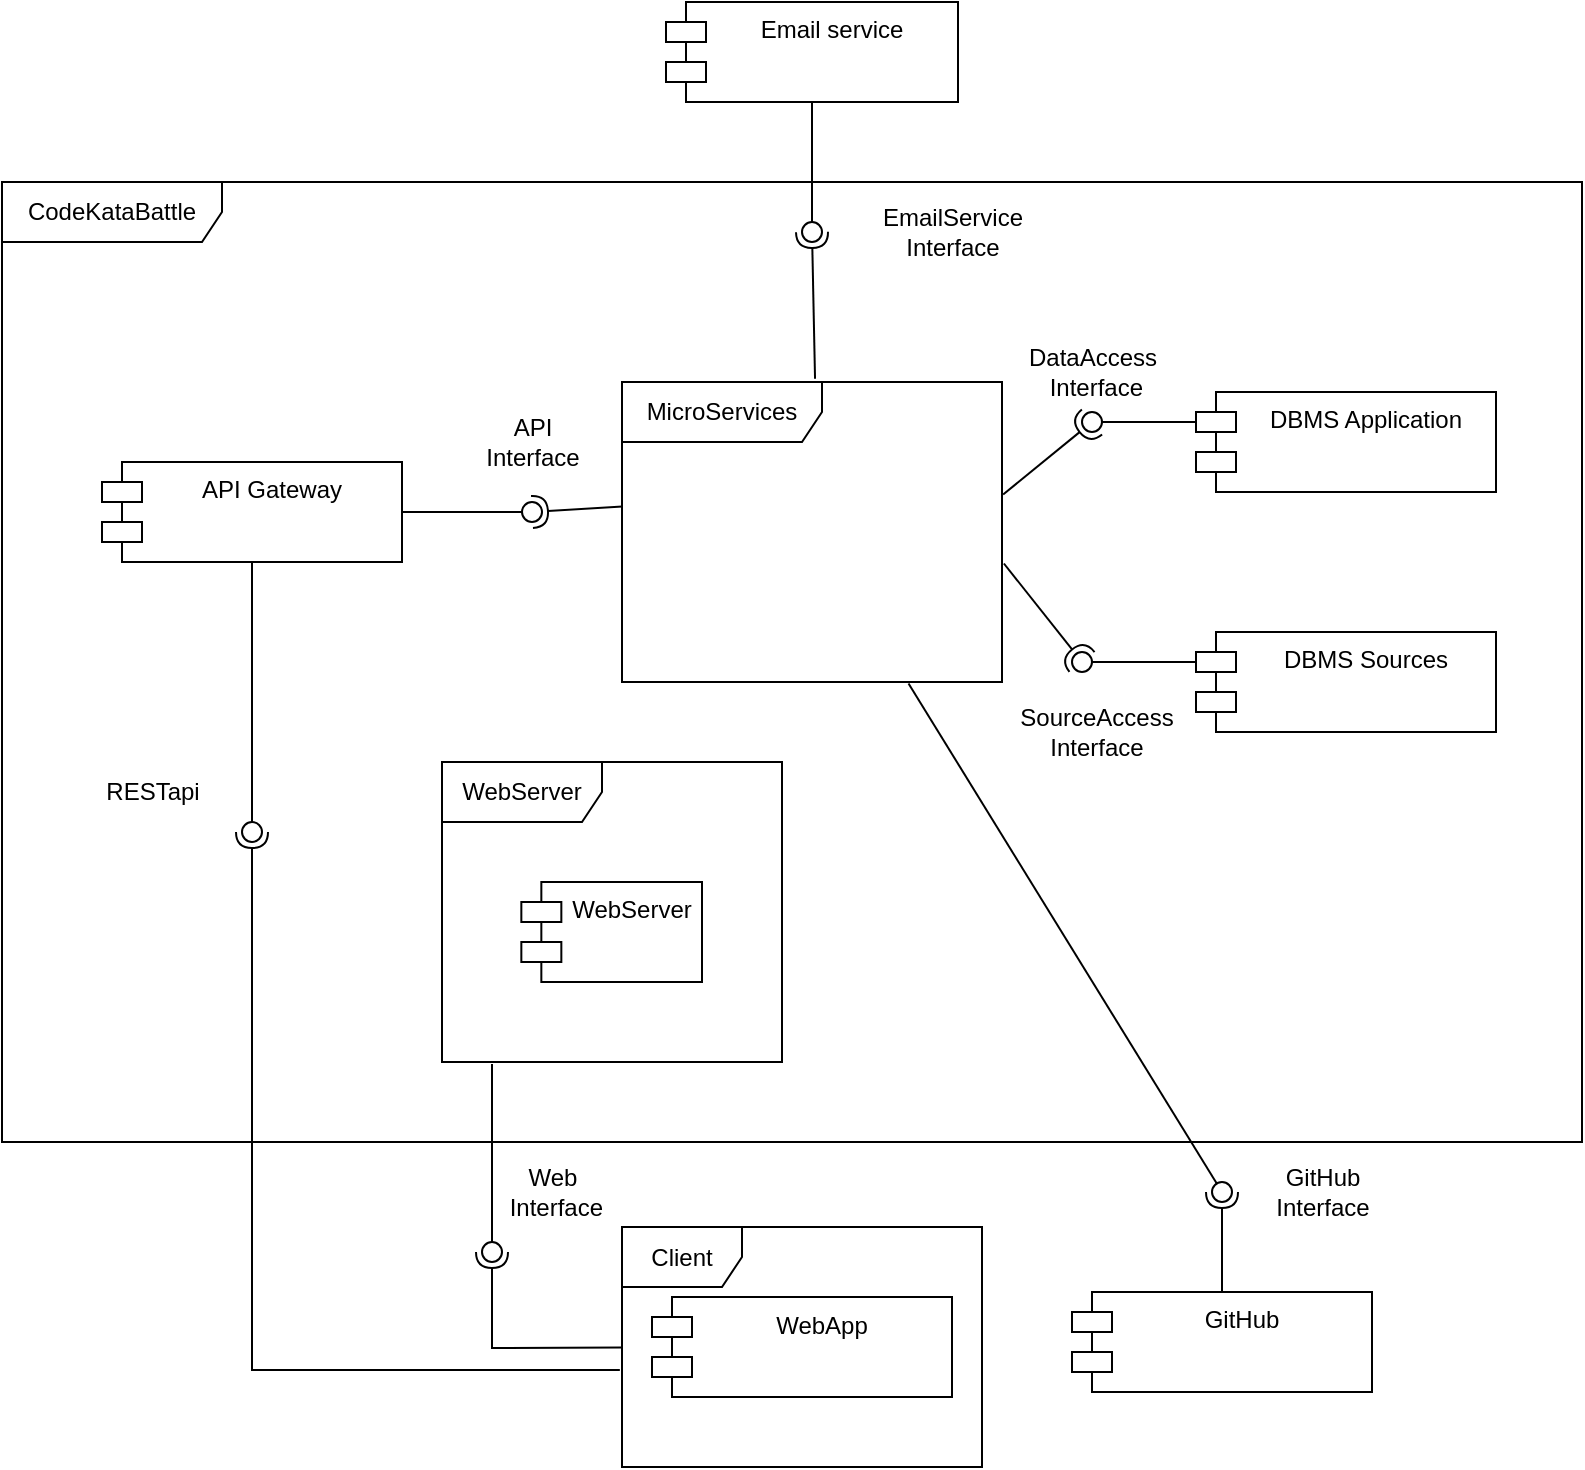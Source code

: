 <mxfile>
    <diagram name="Pagina-1" id="qzB83dGnzqiJjhfnsxtL">
        <mxGraphModel dx="1913" dy="674" grid="1" gridSize="10" guides="1" tooltips="1" connect="1" arrows="1" fold="1" page="1" pageScale="1" pageWidth="827" pageHeight="1169" math="0" shadow="0">
            <root>
                <mxCell id="0"/>
                <mxCell id="1" parent="0"/>
                <mxCell id="h46Rm4Iv9E7iwNrBsxgi-87" value="CodeKataBattle" style="shape=umlFrame;whiteSpace=wrap;html=1;pointerEvents=0;width=110;height=30;" parent="1" vertex="1">
                    <mxGeometry x="-310" y="120" width="790" height="480" as="geometry"/>
                </mxCell>
                <mxCell id="h46Rm4Iv9E7iwNrBsxgi-43" value="MicroServices" style="shape=umlFrame;whiteSpace=wrap;html=1;pointerEvents=0;width=100;height=30;" parent="1" vertex="1">
                    <mxGeometry y="220" width="190" height="150" as="geometry"/>
                </mxCell>
                <mxCell id="h46Rm4Iv9E7iwNrBsxgi-44" value="Email service" style="shape=module;align=left;spacingLeft=20;align=center;verticalAlign=top;whiteSpace=wrap;html=1;" parent="1" vertex="1">
                    <mxGeometry x="22" y="30" width="146" height="50" as="geometry"/>
                </mxCell>
                <mxCell id="h46Rm4Iv9E7iwNrBsxgi-45" value="" style="rounded=0;orthogonalLoop=1;jettySize=auto;html=1;endArrow=halfCircle;endFill=0;endSize=6;strokeWidth=1;sketch=0;exitX=0.508;exitY=-0.011;exitDx=0;exitDy=0;exitPerimeter=0;" parent="1" source="h46Rm4Iv9E7iwNrBsxgi-43" target="h46Rm4Iv9E7iwNrBsxgi-47" edge="1">
                    <mxGeometry relative="1" as="geometry">
                        <mxPoint x="385" y="10" as="sourcePoint"/>
                    </mxGeometry>
                </mxCell>
                <mxCell id="h46Rm4Iv9E7iwNrBsxgi-46" value="" style="rounded=0;orthogonalLoop=1;jettySize=auto;html=1;endArrow=oval;endFill=0;sketch=0;sourcePerimeterSpacing=0;targetPerimeterSpacing=0;endSize=10;exitX=0.5;exitY=1;exitDx=0;exitDy=0;" parent="1" source="h46Rm4Iv9E7iwNrBsxgi-44" target="h46Rm4Iv9E7iwNrBsxgi-47" edge="1">
                    <mxGeometry relative="1" as="geometry">
                        <mxPoint x="370" y="-25" as="sourcePoint"/>
                    </mxGeometry>
                </mxCell>
                <mxCell id="h46Rm4Iv9E7iwNrBsxgi-47" value="" style="ellipse;whiteSpace=wrap;html=1;align=center;aspect=fixed;fillColor=none;strokeColor=none;resizable=0;perimeter=centerPerimeter;rotatable=0;allowArrows=0;points=[];outlineConnect=1;" parent="1" vertex="1">
                    <mxGeometry x="90" y="140" width="10" height="10" as="geometry"/>
                </mxCell>
                <mxCell id="h46Rm4Iv9E7iwNrBsxgi-48" value="EmailService&lt;br&gt;Interface" style="text;html=1;align=center;verticalAlign=middle;resizable=0;points=[];autosize=1;strokeColor=none;fillColor=none;" parent="1" vertex="1">
                    <mxGeometry x="120" y="125" width="90" height="40" as="geometry"/>
                </mxCell>
                <mxCell id="h46Rm4Iv9E7iwNrBsxgi-49" value="API Gateway" style="shape=module;align=left;spacingLeft=20;align=center;verticalAlign=top;whiteSpace=wrap;html=1;" parent="1" vertex="1">
                    <mxGeometry x="-260" y="260" width="150" height="50" as="geometry"/>
                </mxCell>
                <mxCell id="h46Rm4Iv9E7iwNrBsxgi-51" value="GitHub" style="shape=module;align=left;spacingLeft=20;align=center;verticalAlign=top;whiteSpace=wrap;html=1;" parent="1" vertex="1">
                    <mxGeometry x="225" y="675" width="150" height="50" as="geometry"/>
                </mxCell>
                <mxCell id="h46Rm4Iv9E7iwNrBsxgi-52" value="WebApp" style="shape=module;align=left;spacingLeft=20;align=center;verticalAlign=top;whiteSpace=wrap;html=1;" parent="1" vertex="1">
                    <mxGeometry x="15" y="677.5" width="150" height="50" as="geometry"/>
                </mxCell>
                <mxCell id="h46Rm4Iv9E7iwNrBsxgi-53" value="DBMS Sources" style="shape=module;align=left;spacingLeft=20;align=center;verticalAlign=top;whiteSpace=wrap;html=1;" parent="1" vertex="1">
                    <mxGeometry x="287" y="345" width="150" height="50" as="geometry"/>
                </mxCell>
                <mxCell id="h46Rm4Iv9E7iwNrBsxgi-54" value="DBMS Application" style="shape=module;align=left;spacingLeft=20;align=center;verticalAlign=top;whiteSpace=wrap;html=1;" parent="1" vertex="1">
                    <mxGeometry x="287" y="225" width="150" height="50" as="geometry"/>
                </mxCell>
                <mxCell id="h46Rm4Iv9E7iwNrBsxgi-56" value="" style="group" parent="1" vertex="1" connectable="0">
                    <mxGeometry x="-90" y="410" width="170" height="150" as="geometry"/>
                </mxCell>
                <mxCell id="h46Rm4Iv9E7iwNrBsxgi-50" value="WebServer" style="shape=module;align=left;spacingLeft=20;align=center;verticalAlign=top;whiteSpace=wrap;html=1;" parent="h46Rm4Iv9E7iwNrBsxgi-56" vertex="1">
                    <mxGeometry x="39.67" y="60" width="90.33" height="50" as="geometry"/>
                </mxCell>
                <mxCell id="h46Rm4Iv9E7iwNrBsxgi-55" value="WebServer" style="shape=umlFrame;whiteSpace=wrap;html=1;pointerEvents=0;width=80;height=30;" parent="h46Rm4Iv9E7iwNrBsxgi-56" vertex="1">
                    <mxGeometry width="170" height="150" as="geometry"/>
                </mxCell>
                <mxCell id="h46Rm4Iv9E7iwNrBsxgi-57" value="Client" style="shape=umlFrame;whiteSpace=wrap;html=1;pointerEvents=0;" parent="1" vertex="1">
                    <mxGeometry y="642.5" width="180" height="120" as="geometry"/>
                </mxCell>
                <mxCell id="h46Rm4Iv9E7iwNrBsxgi-58" value="" style="rounded=0;orthogonalLoop=1;jettySize=auto;html=1;endArrow=halfCircle;endFill=0;endSize=6;strokeWidth=1;sketch=0;" parent="1" source="h46Rm4Iv9E7iwNrBsxgi-57" target="h46Rm4Iv9E7iwNrBsxgi-60" edge="1">
                    <mxGeometry relative="1" as="geometry">
                        <mxPoint y="607.5" as="sourcePoint"/>
                        <Array as="points">
                            <mxPoint x="-65" y="703"/>
                        </Array>
                    </mxGeometry>
                </mxCell>
                <mxCell id="h46Rm4Iv9E7iwNrBsxgi-59" value="" style="rounded=0;orthogonalLoop=1;jettySize=auto;html=1;endArrow=oval;endFill=0;sketch=0;sourcePerimeterSpacing=0;targetPerimeterSpacing=0;endSize=10;exitX=0.147;exitY=1.007;exitDx=0;exitDy=0;exitPerimeter=0;" parent="1" source="h46Rm4Iv9E7iwNrBsxgi-55" target="h46Rm4Iv9E7iwNrBsxgi-60" edge="1">
                    <mxGeometry relative="1" as="geometry">
                        <mxPoint x="-40" y="685" as="sourcePoint"/>
                        <Array as="points"/>
                    </mxGeometry>
                </mxCell>
                <mxCell id="h46Rm4Iv9E7iwNrBsxgi-60" value="" style="ellipse;whiteSpace=wrap;html=1;align=center;aspect=fixed;fillColor=none;strokeColor=none;resizable=0;perimeter=centerPerimeter;rotatable=0;allowArrows=0;points=[];outlineConnect=1;" parent="1" vertex="1">
                    <mxGeometry x="-70" y="650" width="10" height="10" as="geometry"/>
                </mxCell>
                <mxCell id="h46Rm4Iv9E7iwNrBsxgi-61" value="Web&lt;br&gt;&amp;nbsp;Interface" style="text;html=1;align=center;verticalAlign=middle;resizable=0;points=[];autosize=1;strokeColor=none;fillColor=none;" parent="1" vertex="1">
                    <mxGeometry x="-70" y="605" width="70" height="40" as="geometry"/>
                </mxCell>
                <mxCell id="h46Rm4Iv9E7iwNrBsxgi-62" value="" style="rounded=0;orthogonalLoop=1;jettySize=auto;html=1;endArrow=halfCircle;endFill=0;endSize=6;strokeWidth=1;sketch=0;exitX=-0.006;exitY=0.596;exitDx=0;exitDy=0;exitPerimeter=0;" parent="1" source="h46Rm4Iv9E7iwNrBsxgi-57" target="h46Rm4Iv9E7iwNrBsxgi-64" edge="1">
                    <mxGeometry relative="1" as="geometry">
                        <mxPoint x="-185" y="710" as="sourcePoint"/>
                        <Array as="points">
                            <mxPoint x="-185" y="714"/>
                            <mxPoint x="-185" y="470"/>
                        </Array>
                    </mxGeometry>
                </mxCell>
                <mxCell id="h46Rm4Iv9E7iwNrBsxgi-63" value="" style="rounded=0;orthogonalLoop=1;jettySize=auto;html=1;endArrow=oval;endFill=0;sketch=0;sourcePerimeterSpacing=0;targetPerimeterSpacing=0;endSize=10;exitX=0.5;exitY=1;exitDx=0;exitDy=0;" parent="1" source="h46Rm4Iv9E7iwNrBsxgi-49" target="h46Rm4Iv9E7iwNrBsxgi-64" edge="1">
                    <mxGeometry relative="1" as="geometry">
                        <mxPoint x="-420" y="445" as="sourcePoint"/>
                    </mxGeometry>
                </mxCell>
                <mxCell id="h46Rm4Iv9E7iwNrBsxgi-64" value="" style="ellipse;whiteSpace=wrap;html=1;align=center;aspect=fixed;fillColor=none;strokeColor=none;resizable=0;perimeter=centerPerimeter;rotatable=0;allowArrows=0;points=[];outlineConnect=1;" parent="1" vertex="1">
                    <mxGeometry x="-190" y="440" width="10" height="10" as="geometry"/>
                </mxCell>
                <mxCell id="h46Rm4Iv9E7iwNrBsxgi-65" value="RESTapi" style="text;html=1;align=center;verticalAlign=middle;resizable=0;points=[];autosize=1;strokeColor=none;fillColor=none;" parent="1" vertex="1">
                    <mxGeometry x="-270" y="410" width="70" height="30" as="geometry"/>
                </mxCell>
                <mxCell id="h46Rm4Iv9E7iwNrBsxgi-66" value="" style="rounded=0;orthogonalLoop=1;jettySize=auto;html=1;endArrow=halfCircle;endFill=0;endSize=6;strokeWidth=1;sketch=0;exitX=0.001;exitY=0.415;exitDx=0;exitDy=0;exitPerimeter=0;" parent="1" source="h46Rm4Iv9E7iwNrBsxgi-43" target="h46Rm4Iv9E7iwNrBsxgi-68" edge="1">
                    <mxGeometry relative="1" as="geometry">
                        <mxPoint x="-410" y="165" as="sourcePoint"/>
                    </mxGeometry>
                </mxCell>
                <mxCell id="h46Rm4Iv9E7iwNrBsxgi-67" value="" style="rounded=0;orthogonalLoop=1;jettySize=auto;html=1;endArrow=oval;endFill=0;sketch=0;sourcePerimeterSpacing=0;targetPerimeterSpacing=0;endSize=10;exitX=1;exitY=0.5;exitDx=0;exitDy=0;" parent="1" source="h46Rm4Iv9E7iwNrBsxgi-49" target="h46Rm4Iv9E7iwNrBsxgi-68" edge="1">
                    <mxGeometry relative="1" as="geometry">
                        <mxPoint x="-450" y="165" as="sourcePoint"/>
                    </mxGeometry>
                </mxCell>
                <mxCell id="h46Rm4Iv9E7iwNrBsxgi-68" value="" style="ellipse;whiteSpace=wrap;html=1;align=center;aspect=fixed;fillColor=none;strokeColor=none;resizable=0;perimeter=centerPerimeter;rotatable=0;allowArrows=0;points=[];outlineConnect=1;" parent="1" vertex="1">
                    <mxGeometry x="-50" y="280" width="10" height="10" as="geometry"/>
                </mxCell>
                <mxCell id="h46Rm4Iv9E7iwNrBsxgi-69" value="API &lt;br&gt;Interface" style="text;html=1;align=center;verticalAlign=middle;resizable=0;points=[];autosize=1;strokeColor=none;fillColor=none;" parent="1" vertex="1">
                    <mxGeometry x="-80" y="230" width="70" height="40" as="geometry"/>
                </mxCell>
                <mxCell id="h46Rm4Iv9E7iwNrBsxgi-70" value="" style="rounded=0;orthogonalLoop=1;jettySize=auto;html=1;endArrow=halfCircle;endFill=0;endSize=6;strokeWidth=1;sketch=0;exitX=0.5;exitY=0;exitDx=0;exitDy=0;" parent="1" source="h46Rm4Iv9E7iwNrBsxgi-51" target="h46Rm4Iv9E7iwNrBsxgi-72" edge="1">
                    <mxGeometry relative="1" as="geometry">
                        <mxPoint x="535" y="405" as="sourcePoint"/>
                    </mxGeometry>
                </mxCell>
                <mxCell id="h46Rm4Iv9E7iwNrBsxgi-71" value="" style="rounded=0;orthogonalLoop=1;jettySize=auto;html=1;endArrow=oval;endFill=0;sketch=0;sourcePerimeterSpacing=0;targetPerimeterSpacing=0;endSize=10;exitX=0.754;exitY=1.005;exitDx=0;exitDy=0;exitPerimeter=0;" parent="1" source="h46Rm4Iv9E7iwNrBsxgi-43" target="h46Rm4Iv9E7iwNrBsxgi-72" edge="1">
                    <mxGeometry relative="1" as="geometry">
                        <mxPoint x="595" y="490" as="sourcePoint"/>
                    </mxGeometry>
                </mxCell>
                <mxCell id="h46Rm4Iv9E7iwNrBsxgi-72" value="" style="ellipse;whiteSpace=wrap;html=1;align=center;aspect=fixed;fillColor=none;strokeColor=none;resizable=0;perimeter=centerPerimeter;rotatable=0;allowArrows=0;points=[];outlineConnect=1;" parent="1" vertex="1">
                    <mxGeometry x="295" y="620" width="10" height="10" as="geometry"/>
                </mxCell>
                <mxCell id="h46Rm4Iv9E7iwNrBsxgi-73" value="GitHub&lt;br&gt;Interface" style="text;html=1;align=center;verticalAlign=middle;resizable=0;points=[];autosize=1;strokeColor=none;fillColor=none;" parent="1" vertex="1">
                    <mxGeometry x="315" y="605" width="70" height="40" as="geometry"/>
                </mxCell>
                <mxCell id="h46Rm4Iv9E7iwNrBsxgi-77" value="" style="rounded=0;orthogonalLoop=1;jettySize=auto;html=1;endArrow=halfCircle;endFill=0;endSize=6;strokeWidth=1;sketch=0;exitX=1.003;exitY=0.375;exitDx=0;exitDy=0;exitPerimeter=0;" parent="1" source="h46Rm4Iv9E7iwNrBsxgi-43" target="h46Rm4Iv9E7iwNrBsxgi-79" edge="1">
                    <mxGeometry relative="1" as="geometry">
                        <mxPoint x="850" y="140" as="sourcePoint"/>
                    </mxGeometry>
                </mxCell>
                <mxCell id="h46Rm4Iv9E7iwNrBsxgi-78" value="" style="rounded=0;orthogonalLoop=1;jettySize=auto;html=1;endArrow=oval;endFill=0;sketch=0;sourcePerimeterSpacing=0;targetPerimeterSpacing=0;endSize=10;exitX=0;exitY=0;exitDx=0;exitDy=15;exitPerimeter=0;" parent="1" source="h46Rm4Iv9E7iwNrBsxgi-54" target="h46Rm4Iv9E7iwNrBsxgi-79" edge="1">
                    <mxGeometry relative="1" as="geometry">
                        <mxPoint x="210" y="175" as="sourcePoint"/>
                    </mxGeometry>
                </mxCell>
                <mxCell id="h46Rm4Iv9E7iwNrBsxgi-79" value="" style="ellipse;whiteSpace=wrap;html=1;align=center;aspect=fixed;fillColor=none;strokeColor=none;resizable=0;perimeter=centerPerimeter;rotatable=0;allowArrows=0;points=[];outlineConnect=1;" parent="1" vertex="1">
                    <mxGeometry x="230" y="235" width="10" height="10" as="geometry"/>
                </mxCell>
                <mxCell id="h46Rm4Iv9E7iwNrBsxgi-80" value="DataAccess&lt;br&gt;&amp;nbsp;Interface" style="text;html=1;align=center;verticalAlign=middle;resizable=0;points=[];autosize=1;strokeColor=none;fillColor=none;" parent="1" vertex="1">
                    <mxGeometry x="190" y="195" width="90" height="40" as="geometry"/>
                </mxCell>
                <mxCell id="h46Rm4Iv9E7iwNrBsxgi-83" value="" style="rounded=0;orthogonalLoop=1;jettySize=auto;html=1;endArrow=halfCircle;endFill=0;endSize=6;strokeWidth=1;sketch=0;exitX=1.005;exitY=0.605;exitDx=0;exitDy=0;exitPerimeter=0;" parent="1" source="h46Rm4Iv9E7iwNrBsxgi-43" target="h46Rm4Iv9E7iwNrBsxgi-85" edge="1">
                    <mxGeometry relative="1" as="geometry">
                        <mxPoint x="850" y="325" as="sourcePoint"/>
                    </mxGeometry>
                </mxCell>
                <mxCell id="h46Rm4Iv9E7iwNrBsxgi-84" value="" style="rounded=0;orthogonalLoop=1;jettySize=auto;html=1;endArrow=oval;endFill=0;sketch=0;sourcePerimeterSpacing=0;targetPerimeterSpacing=0;endSize=10;exitX=0;exitY=0;exitDx=0;exitDy=15;exitPerimeter=0;" parent="1" source="h46Rm4Iv9E7iwNrBsxgi-53" target="h46Rm4Iv9E7iwNrBsxgi-85" edge="1">
                    <mxGeometry relative="1" as="geometry">
                        <mxPoint x="210" y="360" as="sourcePoint"/>
                    </mxGeometry>
                </mxCell>
                <mxCell id="h46Rm4Iv9E7iwNrBsxgi-85" value="" style="ellipse;whiteSpace=wrap;html=1;align=center;aspect=fixed;fillColor=none;strokeColor=none;resizable=0;perimeter=centerPerimeter;rotatable=0;allowArrows=0;points=[];outlineConnect=1;" parent="1" vertex="1">
                    <mxGeometry x="225" y="355" width="10" height="10" as="geometry"/>
                </mxCell>
                <mxCell id="h46Rm4Iv9E7iwNrBsxgi-86" value="SourceAccess&lt;br&gt;Interface" style="text;html=1;align=center;verticalAlign=middle;resizable=0;points=[];autosize=1;strokeColor=none;fillColor=none;" parent="1" vertex="1">
                    <mxGeometry x="187" y="375" width="100" height="40" as="geometry"/>
                </mxCell>
            </root>
        </mxGraphModel>
    </diagram>
</mxfile>